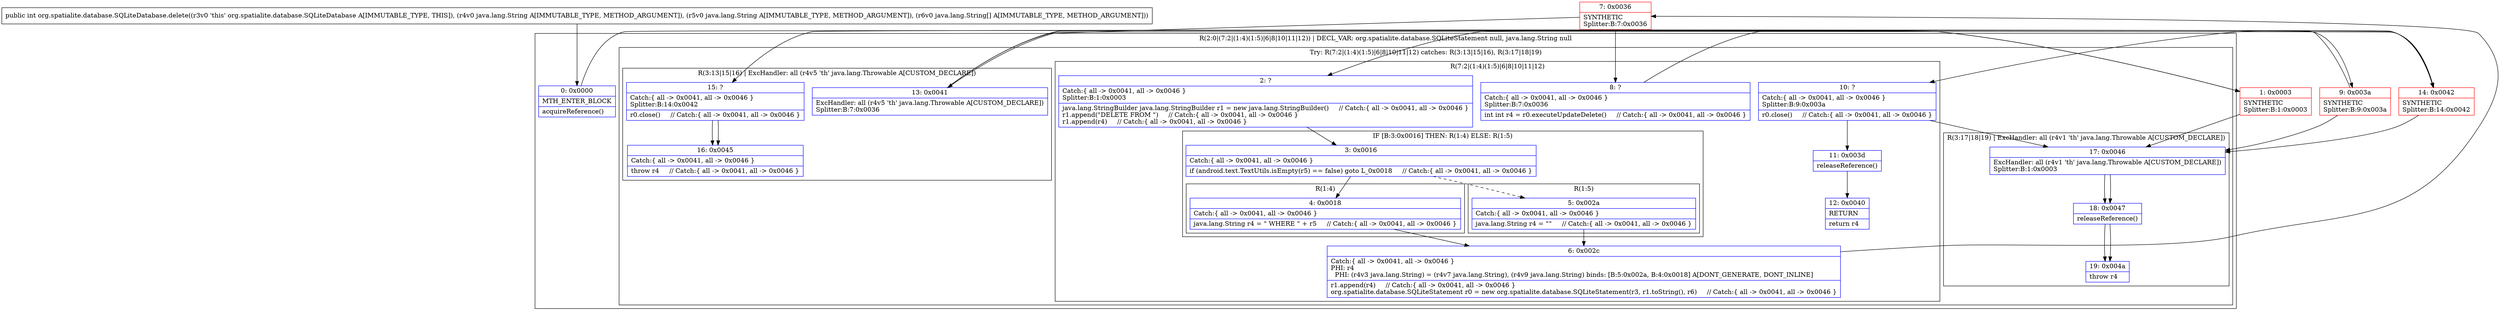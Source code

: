 digraph "CFG fororg.spatialite.database.SQLiteDatabase.delete(Ljava\/lang\/String;Ljava\/lang\/String;[Ljava\/lang\/String;)I" {
subgraph cluster_Region_1099134228 {
label = "R(2:0|(7:2|(1:4)(1:5)|6|8|10|11|12)) | DECL_VAR: org.spatialite.database.SQLiteStatement null, java.lang.String null\l";
node [shape=record,color=blue];
Node_0 [shape=record,label="{0\:\ 0x0000|MTH_ENTER_BLOCK\l|acquireReference()\l}"];
subgraph cluster_TryCatchRegion_142827895 {
label = "Try: R(7:2|(1:4)(1:5)|6|8|10|11|12) catches: R(3:13|15|16), R(3:17|18|19)";
node [shape=record,color=blue];
subgraph cluster_Region_1056170909 {
label = "R(7:2|(1:4)(1:5)|6|8|10|11|12)";
node [shape=record,color=blue];
Node_2 [shape=record,label="{2\:\ ?|Catch:\{ all \-\> 0x0041, all \-\> 0x0046 \}\lSplitter:B:1:0x0003\l|java.lang.StringBuilder java.lang.StringBuilder r1 = new java.lang.StringBuilder()     \/\/ Catch:\{ all \-\> 0x0041, all \-\> 0x0046 \}\lr1.append(\"DELETE FROM \")     \/\/ Catch:\{ all \-\> 0x0041, all \-\> 0x0046 \}\lr1.append(r4)     \/\/ Catch:\{ all \-\> 0x0041, all \-\> 0x0046 \}\l}"];
subgraph cluster_IfRegion_1247063308 {
label = "IF [B:3:0x0016] THEN: R(1:4) ELSE: R(1:5)";
node [shape=record,color=blue];
Node_3 [shape=record,label="{3\:\ 0x0016|Catch:\{ all \-\> 0x0041, all \-\> 0x0046 \}\l|if (android.text.TextUtils.isEmpty(r5) == false) goto L_0x0018     \/\/ Catch:\{ all \-\> 0x0041, all \-\> 0x0046 \}\l}"];
subgraph cluster_Region_1492895384 {
label = "R(1:4)";
node [shape=record,color=blue];
Node_4 [shape=record,label="{4\:\ 0x0018|Catch:\{ all \-\> 0x0041, all \-\> 0x0046 \}\l|java.lang.String r4 = \" WHERE \" + r5     \/\/ Catch:\{ all \-\> 0x0041, all \-\> 0x0046 \}\l}"];
}
subgraph cluster_Region_747069396 {
label = "R(1:5)";
node [shape=record,color=blue];
Node_5 [shape=record,label="{5\:\ 0x002a|Catch:\{ all \-\> 0x0041, all \-\> 0x0046 \}\l|java.lang.String r4 = \"\"     \/\/ Catch:\{ all \-\> 0x0041, all \-\> 0x0046 \}\l}"];
}
}
Node_6 [shape=record,label="{6\:\ 0x002c|Catch:\{ all \-\> 0x0041, all \-\> 0x0046 \}\lPHI: r4 \l  PHI: (r4v3 java.lang.String) = (r4v7 java.lang.String), (r4v9 java.lang.String) binds: [B:5:0x002a, B:4:0x0018] A[DONT_GENERATE, DONT_INLINE]\l|r1.append(r4)     \/\/ Catch:\{ all \-\> 0x0041, all \-\> 0x0046 \}\lorg.spatialite.database.SQLiteStatement r0 = new org.spatialite.database.SQLiteStatement(r3, r1.toString(), r6)     \/\/ Catch:\{ all \-\> 0x0041, all \-\> 0x0046 \}\l}"];
Node_8 [shape=record,label="{8\:\ ?|Catch:\{ all \-\> 0x0041, all \-\> 0x0046 \}\lSplitter:B:7:0x0036\l|int int r4 = r0.executeUpdateDelete()     \/\/ Catch:\{ all \-\> 0x0041, all \-\> 0x0046 \}\l}"];
Node_10 [shape=record,label="{10\:\ ?|Catch:\{ all \-\> 0x0041, all \-\> 0x0046 \}\lSplitter:B:9:0x003a\l|r0.close()     \/\/ Catch:\{ all \-\> 0x0041, all \-\> 0x0046 \}\l}"];
Node_11 [shape=record,label="{11\:\ 0x003d|releaseReference()\l}"];
Node_12 [shape=record,label="{12\:\ 0x0040|RETURN\l|return r4\l}"];
}
subgraph cluster_Region_425106297 {
label = "R(3:13|15|16) | ExcHandler: all (r4v5 'th' java.lang.Throwable A[CUSTOM_DECLARE])\l";
node [shape=record,color=blue];
Node_13 [shape=record,label="{13\:\ 0x0041|ExcHandler: all (r4v5 'th' java.lang.Throwable A[CUSTOM_DECLARE])\lSplitter:B:7:0x0036\l}"];
Node_15 [shape=record,label="{15\:\ ?|Catch:\{ all \-\> 0x0041, all \-\> 0x0046 \}\lSplitter:B:14:0x0042\l|r0.close()     \/\/ Catch:\{ all \-\> 0x0041, all \-\> 0x0046 \}\l}"];
Node_16 [shape=record,label="{16\:\ 0x0045|Catch:\{ all \-\> 0x0041, all \-\> 0x0046 \}\l|throw r4     \/\/ Catch:\{ all \-\> 0x0041, all \-\> 0x0046 \}\l}"];
}
subgraph cluster_Region_1742191352 {
label = "R(3:17|18|19) | ExcHandler: all (r4v1 'th' java.lang.Throwable A[CUSTOM_DECLARE])\l";
node [shape=record,color=blue];
Node_17 [shape=record,label="{17\:\ 0x0046|ExcHandler: all (r4v1 'th' java.lang.Throwable A[CUSTOM_DECLARE])\lSplitter:B:1:0x0003\l}"];
Node_18 [shape=record,label="{18\:\ 0x0047|releaseReference()\l}"];
Node_19 [shape=record,label="{19\:\ 0x004a|throw r4\l}"];
}
}
}
subgraph cluster_Region_1742191352 {
label = "R(3:17|18|19) | ExcHandler: all (r4v1 'th' java.lang.Throwable A[CUSTOM_DECLARE])\l";
node [shape=record,color=blue];
Node_17 [shape=record,label="{17\:\ 0x0046|ExcHandler: all (r4v1 'th' java.lang.Throwable A[CUSTOM_DECLARE])\lSplitter:B:1:0x0003\l}"];
Node_18 [shape=record,label="{18\:\ 0x0047|releaseReference()\l}"];
Node_19 [shape=record,label="{19\:\ 0x004a|throw r4\l}"];
}
subgraph cluster_Region_425106297 {
label = "R(3:13|15|16) | ExcHandler: all (r4v5 'th' java.lang.Throwable A[CUSTOM_DECLARE])\l";
node [shape=record,color=blue];
Node_13 [shape=record,label="{13\:\ 0x0041|ExcHandler: all (r4v5 'th' java.lang.Throwable A[CUSTOM_DECLARE])\lSplitter:B:7:0x0036\l}"];
Node_15 [shape=record,label="{15\:\ ?|Catch:\{ all \-\> 0x0041, all \-\> 0x0046 \}\lSplitter:B:14:0x0042\l|r0.close()     \/\/ Catch:\{ all \-\> 0x0041, all \-\> 0x0046 \}\l}"];
Node_16 [shape=record,label="{16\:\ 0x0045|Catch:\{ all \-\> 0x0041, all \-\> 0x0046 \}\l|throw r4     \/\/ Catch:\{ all \-\> 0x0041, all \-\> 0x0046 \}\l}"];
}
Node_1 [shape=record,color=red,label="{1\:\ 0x0003|SYNTHETIC\lSplitter:B:1:0x0003\l}"];
Node_7 [shape=record,color=red,label="{7\:\ 0x0036|SYNTHETIC\lSplitter:B:7:0x0036\l}"];
Node_9 [shape=record,color=red,label="{9\:\ 0x003a|SYNTHETIC\lSplitter:B:9:0x003a\l}"];
Node_14 [shape=record,color=red,label="{14\:\ 0x0042|SYNTHETIC\lSplitter:B:14:0x0042\l}"];
MethodNode[shape=record,label="{public int org.spatialite.database.SQLiteDatabase.delete((r3v0 'this' org.spatialite.database.SQLiteDatabase A[IMMUTABLE_TYPE, THIS]), (r4v0 java.lang.String A[IMMUTABLE_TYPE, METHOD_ARGUMENT]), (r5v0 java.lang.String A[IMMUTABLE_TYPE, METHOD_ARGUMENT]), (r6v0 java.lang.String[] A[IMMUTABLE_TYPE, METHOD_ARGUMENT])) }"];
MethodNode -> Node_0;
Node_0 -> Node_1;
Node_2 -> Node_3;
Node_3 -> Node_4;
Node_3 -> Node_5[style=dashed];
Node_4 -> Node_6;
Node_5 -> Node_6;
Node_6 -> Node_7;
Node_8 -> Node_9;
Node_10 -> Node_11;
Node_10 -> Node_17;
Node_11 -> Node_12;
Node_13 -> Node_14;
Node_15 -> Node_16;
Node_17 -> Node_18;
Node_18 -> Node_19;
Node_17 -> Node_18;
Node_18 -> Node_19;
Node_13 -> Node_14;
Node_15 -> Node_16;
Node_1 -> Node_2;
Node_1 -> Node_17;
Node_7 -> Node_8;
Node_7 -> Node_13;
Node_9 -> Node_10;
Node_9 -> Node_17;
Node_14 -> Node_15;
Node_14 -> Node_17;
}

